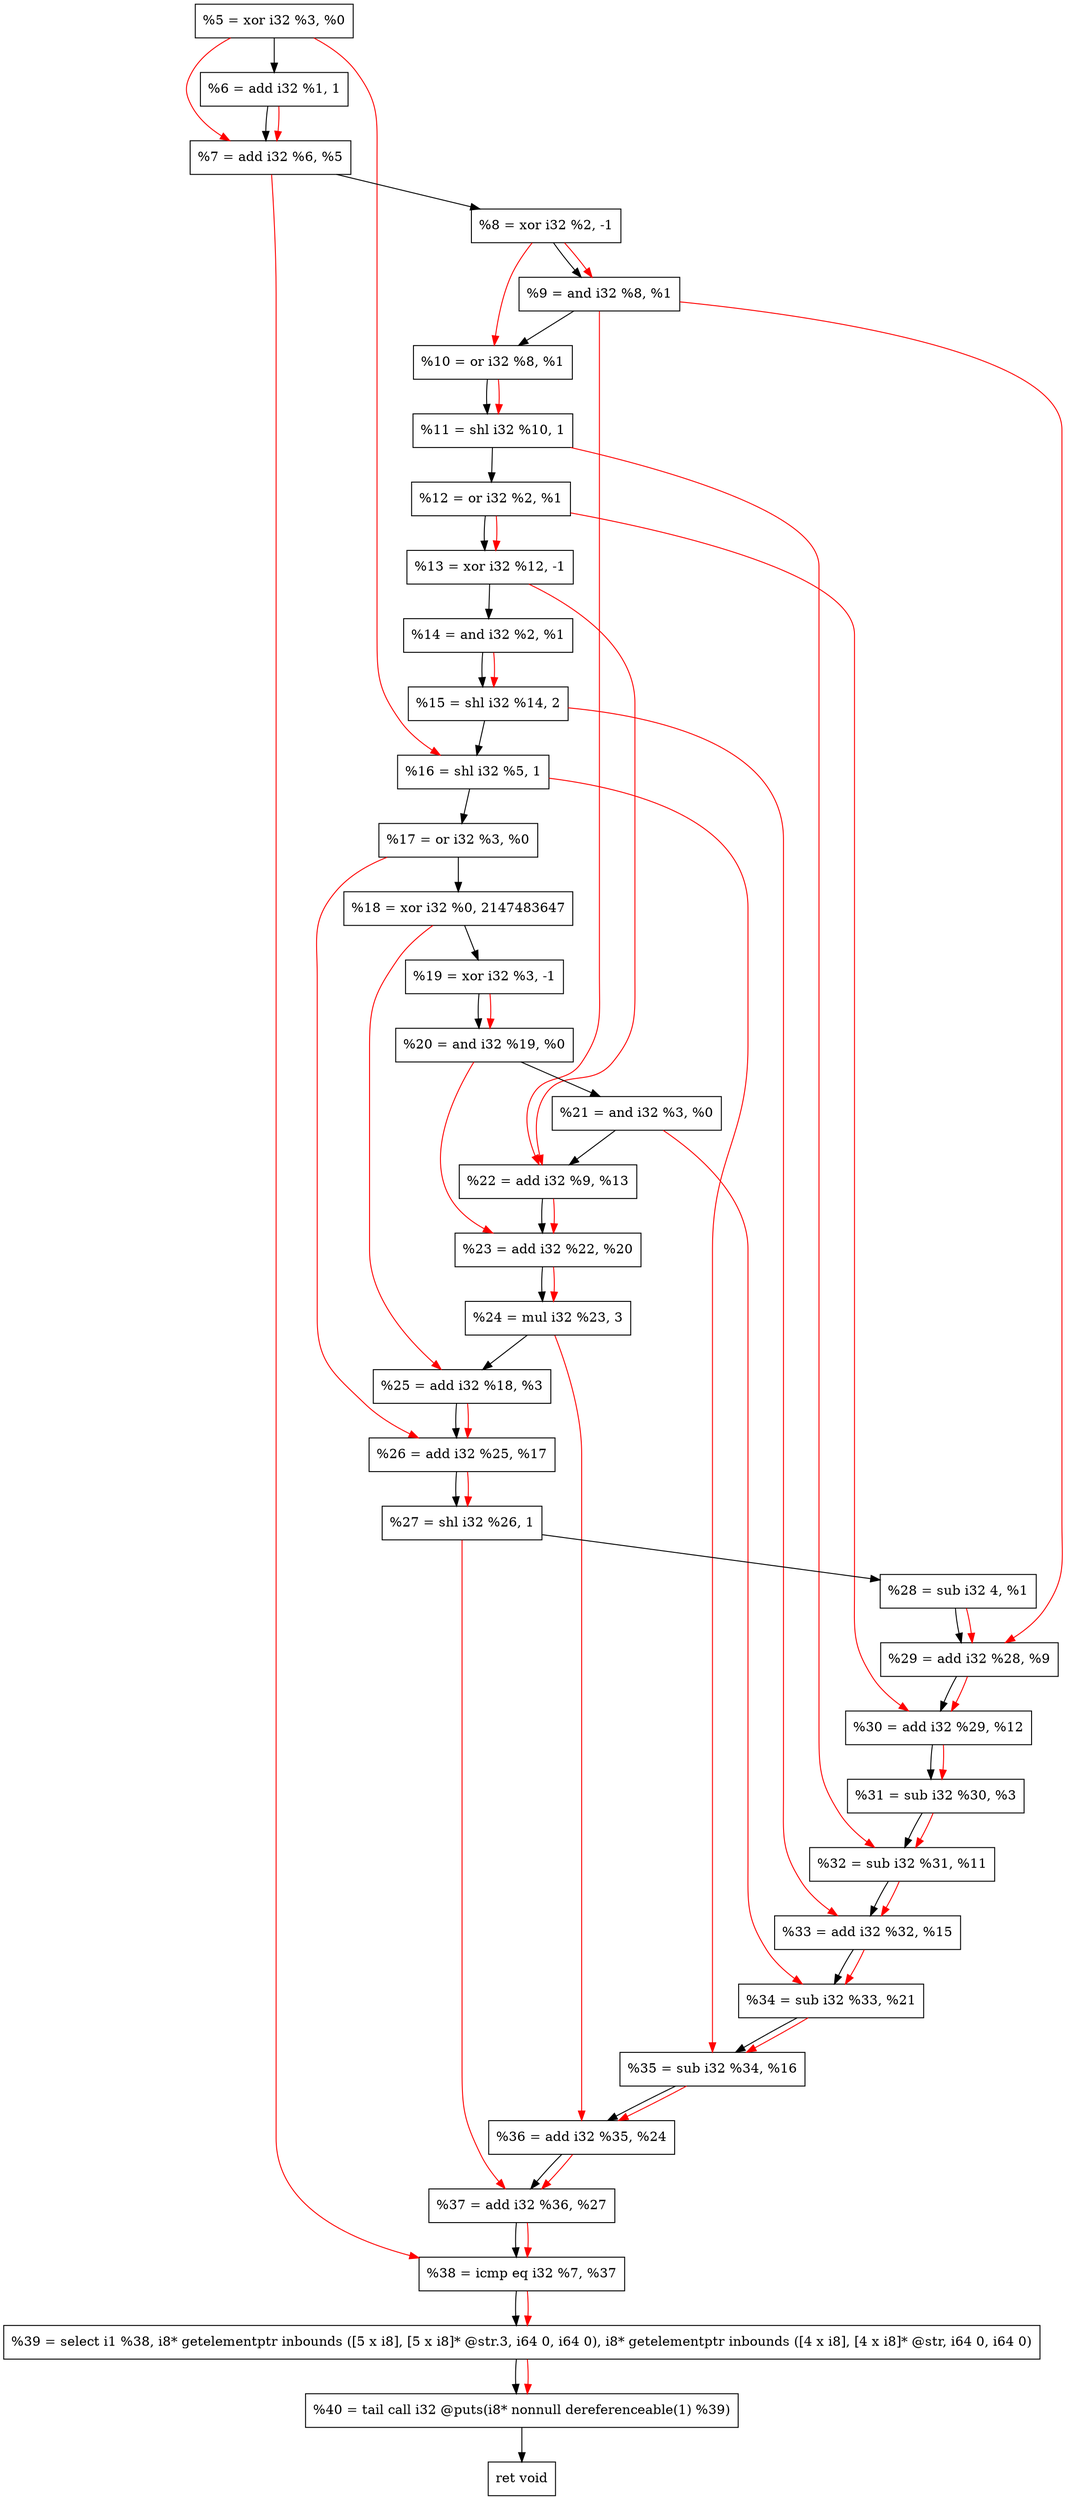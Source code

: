 digraph "DFG for'crackme' function" {
	Node0x868a00[shape=record, label="  %5 = xor i32 %3, %0"];
	Node0x869080[shape=record, label="  %6 = add i32 %1, 1"];
	Node0x8690f0[shape=record, label="  %7 = add i32 %6, %5"];
	Node0x869190[shape=record, label="  %8 = xor i32 %2, -1"];
	Node0x869200[shape=record, label="  %9 = and i32 %8, %1"];
	Node0x869270[shape=record, label="  %10 = or i32 %8, %1"];
	Node0x8692e0[shape=record, label="  %11 = shl i32 %10, 1"];
	Node0x869350[shape=record, label="  %12 = or i32 %2, %1"];
	Node0x8693c0[shape=record, label="  %13 = xor i32 %12, -1"];
	Node0x869430[shape=record, label="  %14 = and i32 %2, %1"];
	Node0x8694d0[shape=record, label="  %15 = shl i32 %14, 2"];
	Node0x869540[shape=record, label="  %16 = shl i32 %5, 1"];
	Node0x8695b0[shape=record, label="  %17 = or i32 %3, %0"];
	Node0x869650[shape=record, label="  %18 = xor i32 %0, 2147483647"];
	Node0x8696c0[shape=record, label="  %19 = xor i32 %3, -1"];
	Node0x869730[shape=record, label="  %20 = and i32 %19, %0"];
	Node0x8697a0[shape=record, label="  %21 = and i32 %3, %0"];
	Node0x869810[shape=record, label="  %22 = add i32 %9, %13"];
	Node0x869880[shape=record, label="  %23 = add i32 %22, %20"];
	Node0x869920[shape=record, label="  %24 = mul i32 %23, 3"];
	Node0x869990[shape=record, label="  %25 = add i32 %18, %3"];
	Node0x869a00[shape=record, label="  %26 = add i32 %25, %17"];
	Node0x869a70[shape=record, label="  %27 = shl i32 %26, 1"];
	Node0x869b10[shape=record, label="  %28 = sub i32 4, %1"];
	Node0x869b80[shape=record, label="  %29 = add i32 %28, %9"];
	Node0x869bf0[shape=record, label="  %30 = add i32 %29, %12"];
	Node0x869c60[shape=record, label="  %31 = sub i32 %30, %3"];
	Node0x869cd0[shape=record, label="  %32 = sub i32 %31, %11"];
	Node0x869f50[shape=record, label="  %33 = add i32 %32, %15"];
	Node0x869fc0[shape=record, label="  %34 = sub i32 %33, %21"];
	Node0x86a030[shape=record, label="  %35 = sub i32 %34, %16"];
	Node0x86a0a0[shape=record, label="  %36 = add i32 %35, %24"];
	Node0x86a110[shape=record, label="  %37 = add i32 %36, %27"];
	Node0x86a180[shape=record, label="  %38 = icmp eq i32 %7, %37"];
	Node0x809268[shape=record, label="  %39 = select i1 %38, i8* getelementptr inbounds ([5 x i8], [5 x i8]* @str.3, i64 0, i64 0), i8* getelementptr inbounds ([4 x i8], [4 x i8]* @str, i64 0, i64 0)"];
	Node0x86a620[shape=record, label="  %40 = tail call i32 @puts(i8* nonnull dereferenceable(1) %39)"];
	Node0x86a670[shape=record, label="  ret void"];
	Node0x868a00 -> Node0x869080;
	Node0x869080 -> Node0x8690f0;
	Node0x8690f0 -> Node0x869190;
	Node0x869190 -> Node0x869200;
	Node0x869200 -> Node0x869270;
	Node0x869270 -> Node0x8692e0;
	Node0x8692e0 -> Node0x869350;
	Node0x869350 -> Node0x8693c0;
	Node0x8693c0 -> Node0x869430;
	Node0x869430 -> Node0x8694d0;
	Node0x8694d0 -> Node0x869540;
	Node0x869540 -> Node0x8695b0;
	Node0x8695b0 -> Node0x869650;
	Node0x869650 -> Node0x8696c0;
	Node0x8696c0 -> Node0x869730;
	Node0x869730 -> Node0x8697a0;
	Node0x8697a0 -> Node0x869810;
	Node0x869810 -> Node0x869880;
	Node0x869880 -> Node0x869920;
	Node0x869920 -> Node0x869990;
	Node0x869990 -> Node0x869a00;
	Node0x869a00 -> Node0x869a70;
	Node0x869a70 -> Node0x869b10;
	Node0x869b10 -> Node0x869b80;
	Node0x869b80 -> Node0x869bf0;
	Node0x869bf0 -> Node0x869c60;
	Node0x869c60 -> Node0x869cd0;
	Node0x869cd0 -> Node0x869f50;
	Node0x869f50 -> Node0x869fc0;
	Node0x869fc0 -> Node0x86a030;
	Node0x86a030 -> Node0x86a0a0;
	Node0x86a0a0 -> Node0x86a110;
	Node0x86a110 -> Node0x86a180;
	Node0x86a180 -> Node0x809268;
	Node0x809268 -> Node0x86a620;
	Node0x86a620 -> Node0x86a670;
edge [color=red]
	Node0x869080 -> Node0x8690f0;
	Node0x868a00 -> Node0x8690f0;
	Node0x869190 -> Node0x869200;
	Node0x869190 -> Node0x869270;
	Node0x869270 -> Node0x8692e0;
	Node0x869350 -> Node0x8693c0;
	Node0x869430 -> Node0x8694d0;
	Node0x868a00 -> Node0x869540;
	Node0x8696c0 -> Node0x869730;
	Node0x869200 -> Node0x869810;
	Node0x8693c0 -> Node0x869810;
	Node0x869810 -> Node0x869880;
	Node0x869730 -> Node0x869880;
	Node0x869880 -> Node0x869920;
	Node0x869650 -> Node0x869990;
	Node0x869990 -> Node0x869a00;
	Node0x8695b0 -> Node0x869a00;
	Node0x869a00 -> Node0x869a70;
	Node0x869b10 -> Node0x869b80;
	Node0x869200 -> Node0x869b80;
	Node0x869b80 -> Node0x869bf0;
	Node0x869350 -> Node0x869bf0;
	Node0x869bf0 -> Node0x869c60;
	Node0x869c60 -> Node0x869cd0;
	Node0x8692e0 -> Node0x869cd0;
	Node0x869cd0 -> Node0x869f50;
	Node0x8694d0 -> Node0x869f50;
	Node0x869f50 -> Node0x869fc0;
	Node0x8697a0 -> Node0x869fc0;
	Node0x869fc0 -> Node0x86a030;
	Node0x869540 -> Node0x86a030;
	Node0x86a030 -> Node0x86a0a0;
	Node0x869920 -> Node0x86a0a0;
	Node0x86a0a0 -> Node0x86a110;
	Node0x869a70 -> Node0x86a110;
	Node0x8690f0 -> Node0x86a180;
	Node0x86a110 -> Node0x86a180;
	Node0x86a180 -> Node0x809268;
	Node0x809268 -> Node0x86a620;
}
